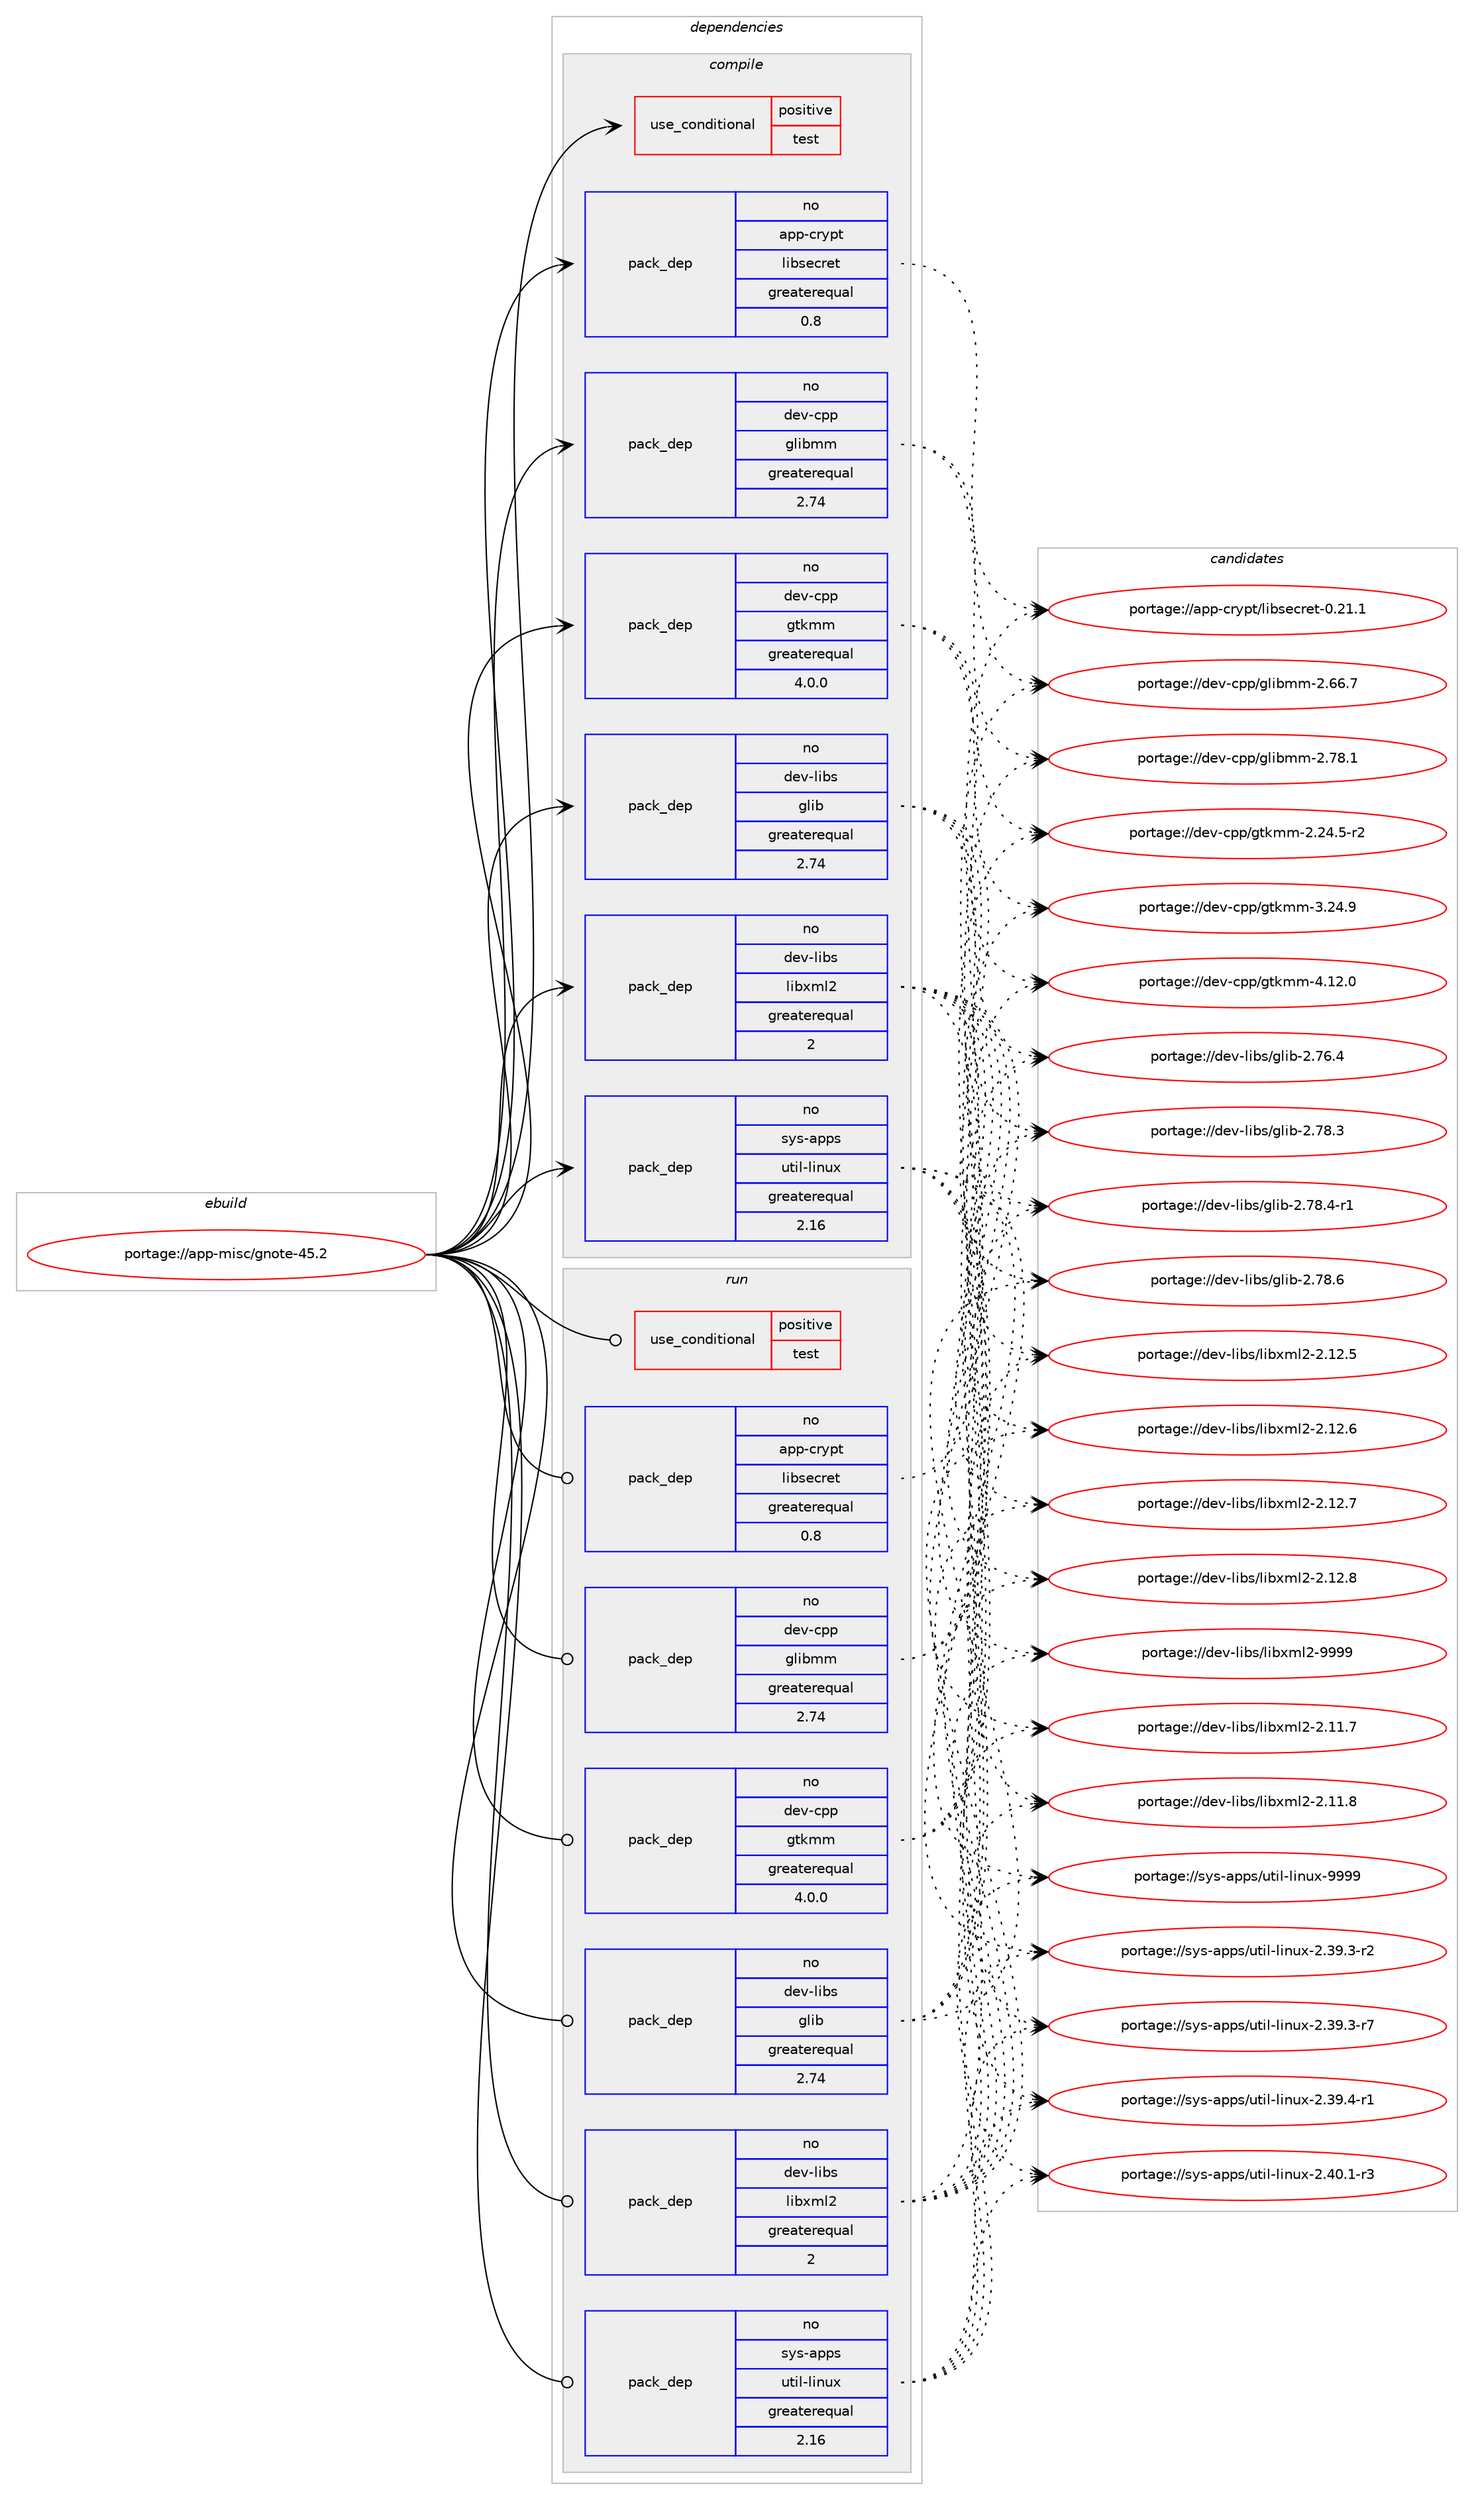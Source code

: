 digraph prolog {

# *************
# Graph options
# *************

newrank=true;
concentrate=true;
compound=true;
graph [rankdir=LR,fontname=Helvetica,fontsize=10,ranksep=1.5];#, ranksep=2.5, nodesep=0.2];
edge  [arrowhead=vee];
node  [fontname=Helvetica,fontsize=10];

# **********
# The ebuild
# **********

subgraph cluster_leftcol {
color=gray;
rank=same;
label=<<i>ebuild</i>>;
id [label="portage://app-misc/gnote-45.2", color=red, width=4, href="../app-misc/gnote-45.2.svg"];
}

# ****************
# The dependencies
# ****************

subgraph cluster_midcol {
color=gray;
label=<<i>dependencies</i>>;
subgraph cluster_compile {
fillcolor="#eeeeee";
style=filled;
label=<<i>compile</i>>;
subgraph cond11544 {
dependency18273 [label=<<TABLE BORDER="0" CELLBORDER="1" CELLSPACING="0" CELLPADDING="4"><TR><TD ROWSPAN="3" CELLPADDING="10">use_conditional</TD></TR><TR><TD>positive</TD></TR><TR><TD>test</TD></TR></TABLE>>, shape=none, color=red];
# *** BEGIN UNKNOWN DEPENDENCY TYPE (TODO) ***
# dependency18273 -> package_dependency(portage://app-misc/gnote-45.2,install,no,dev-libs,unittest++,none,[,,],[],[])
# *** END UNKNOWN DEPENDENCY TYPE (TODO) ***

}
id:e -> dependency18273:w [weight=20,style="solid",arrowhead="vee"];
subgraph pack6364 {
dependency18274 [label=<<TABLE BORDER="0" CELLBORDER="1" CELLSPACING="0" CELLPADDING="4" WIDTH="220"><TR><TD ROWSPAN="6" CELLPADDING="30">pack_dep</TD></TR><TR><TD WIDTH="110">no</TD></TR><TR><TD>app-crypt</TD></TR><TR><TD>libsecret</TD></TR><TR><TD>greaterequal</TD></TR><TR><TD>0.8</TD></TR></TABLE>>, shape=none, color=blue];
}
id:e -> dependency18274:w [weight=20,style="solid",arrowhead="vee"];
subgraph pack6365 {
dependency18275 [label=<<TABLE BORDER="0" CELLBORDER="1" CELLSPACING="0" CELLPADDING="4" WIDTH="220"><TR><TD ROWSPAN="6" CELLPADDING="30">pack_dep</TD></TR><TR><TD WIDTH="110">no</TD></TR><TR><TD>dev-cpp</TD></TR><TR><TD>glibmm</TD></TR><TR><TD>greaterequal</TD></TR><TR><TD>2.74</TD></TR></TABLE>>, shape=none, color=blue];
}
id:e -> dependency18275:w [weight=20,style="solid",arrowhead="vee"];
subgraph pack6366 {
dependency18276 [label=<<TABLE BORDER="0" CELLBORDER="1" CELLSPACING="0" CELLPADDING="4" WIDTH="220"><TR><TD ROWSPAN="6" CELLPADDING="30">pack_dep</TD></TR><TR><TD WIDTH="110">no</TD></TR><TR><TD>dev-cpp</TD></TR><TR><TD>gtkmm</TD></TR><TR><TD>greaterequal</TD></TR><TR><TD>4.0.0</TD></TR></TABLE>>, shape=none, color=blue];
}
id:e -> dependency18276:w [weight=20,style="solid",arrowhead="vee"];
subgraph pack6367 {
dependency18277 [label=<<TABLE BORDER="0" CELLBORDER="1" CELLSPACING="0" CELLPADDING="4" WIDTH="220"><TR><TD ROWSPAN="6" CELLPADDING="30">pack_dep</TD></TR><TR><TD WIDTH="110">no</TD></TR><TR><TD>dev-libs</TD></TR><TR><TD>glib</TD></TR><TR><TD>greaterequal</TD></TR><TR><TD>2.74</TD></TR></TABLE>>, shape=none, color=blue];
}
id:e -> dependency18277:w [weight=20,style="solid",arrowhead="vee"];
subgraph pack6368 {
dependency18278 [label=<<TABLE BORDER="0" CELLBORDER="1" CELLSPACING="0" CELLPADDING="4" WIDTH="220"><TR><TD ROWSPAN="6" CELLPADDING="30">pack_dep</TD></TR><TR><TD WIDTH="110">no</TD></TR><TR><TD>dev-libs</TD></TR><TR><TD>libxml2</TD></TR><TR><TD>greaterequal</TD></TR><TR><TD>2</TD></TR></TABLE>>, shape=none, color=blue];
}
id:e -> dependency18278:w [weight=20,style="solid",arrowhead="vee"];
# *** BEGIN UNKNOWN DEPENDENCY TYPE (TODO) ***
# id -> package_dependency(portage://app-misc/gnote-45.2,install,no,dev-libs,libxslt,none,[,,],[],[])
# *** END UNKNOWN DEPENDENCY TYPE (TODO) ***

subgraph pack6369 {
dependency18279 [label=<<TABLE BORDER="0" CELLBORDER="1" CELLSPACING="0" CELLPADDING="4" WIDTH="220"><TR><TD ROWSPAN="6" CELLPADDING="30">pack_dep</TD></TR><TR><TD WIDTH="110">no</TD></TR><TR><TD>sys-apps</TD></TR><TR><TD>util-linux</TD></TR><TR><TD>greaterequal</TD></TR><TR><TD>2.16</TD></TR></TABLE>>, shape=none, color=blue];
}
id:e -> dependency18279:w [weight=20,style="solid",arrowhead="vee"];
}
subgraph cluster_compileandrun {
fillcolor="#eeeeee";
style=filled;
label=<<i>compile and run</i>>;
}
subgraph cluster_run {
fillcolor="#eeeeee";
style=filled;
label=<<i>run</i>>;
subgraph cond11545 {
dependency18280 [label=<<TABLE BORDER="0" CELLBORDER="1" CELLSPACING="0" CELLPADDING="4"><TR><TD ROWSPAN="3" CELLPADDING="10">use_conditional</TD></TR><TR><TD>positive</TD></TR><TR><TD>test</TD></TR></TABLE>>, shape=none, color=red];
# *** BEGIN UNKNOWN DEPENDENCY TYPE (TODO) ***
# dependency18280 -> package_dependency(portage://app-misc/gnote-45.2,run,no,dev-libs,unittest++,none,[,,],[],[])
# *** END UNKNOWN DEPENDENCY TYPE (TODO) ***

}
id:e -> dependency18280:w [weight=20,style="solid",arrowhead="odot"];
subgraph pack6370 {
dependency18281 [label=<<TABLE BORDER="0" CELLBORDER="1" CELLSPACING="0" CELLPADDING="4" WIDTH="220"><TR><TD ROWSPAN="6" CELLPADDING="30">pack_dep</TD></TR><TR><TD WIDTH="110">no</TD></TR><TR><TD>app-crypt</TD></TR><TR><TD>libsecret</TD></TR><TR><TD>greaterequal</TD></TR><TR><TD>0.8</TD></TR></TABLE>>, shape=none, color=blue];
}
id:e -> dependency18281:w [weight=20,style="solid",arrowhead="odot"];
subgraph pack6371 {
dependency18282 [label=<<TABLE BORDER="0" CELLBORDER="1" CELLSPACING="0" CELLPADDING="4" WIDTH="220"><TR><TD ROWSPAN="6" CELLPADDING="30">pack_dep</TD></TR><TR><TD WIDTH="110">no</TD></TR><TR><TD>dev-cpp</TD></TR><TR><TD>glibmm</TD></TR><TR><TD>greaterequal</TD></TR><TR><TD>2.74</TD></TR></TABLE>>, shape=none, color=blue];
}
id:e -> dependency18282:w [weight=20,style="solid",arrowhead="odot"];
subgraph pack6372 {
dependency18283 [label=<<TABLE BORDER="0" CELLBORDER="1" CELLSPACING="0" CELLPADDING="4" WIDTH="220"><TR><TD ROWSPAN="6" CELLPADDING="30">pack_dep</TD></TR><TR><TD WIDTH="110">no</TD></TR><TR><TD>dev-cpp</TD></TR><TR><TD>gtkmm</TD></TR><TR><TD>greaterequal</TD></TR><TR><TD>4.0.0</TD></TR></TABLE>>, shape=none, color=blue];
}
id:e -> dependency18283:w [weight=20,style="solid",arrowhead="odot"];
subgraph pack6373 {
dependency18284 [label=<<TABLE BORDER="0" CELLBORDER="1" CELLSPACING="0" CELLPADDING="4" WIDTH="220"><TR><TD ROWSPAN="6" CELLPADDING="30">pack_dep</TD></TR><TR><TD WIDTH="110">no</TD></TR><TR><TD>dev-libs</TD></TR><TR><TD>glib</TD></TR><TR><TD>greaterequal</TD></TR><TR><TD>2.74</TD></TR></TABLE>>, shape=none, color=blue];
}
id:e -> dependency18284:w [weight=20,style="solid",arrowhead="odot"];
subgraph pack6374 {
dependency18285 [label=<<TABLE BORDER="0" CELLBORDER="1" CELLSPACING="0" CELLPADDING="4" WIDTH="220"><TR><TD ROWSPAN="6" CELLPADDING="30">pack_dep</TD></TR><TR><TD WIDTH="110">no</TD></TR><TR><TD>dev-libs</TD></TR><TR><TD>libxml2</TD></TR><TR><TD>greaterequal</TD></TR><TR><TD>2</TD></TR></TABLE>>, shape=none, color=blue];
}
id:e -> dependency18285:w [weight=20,style="solid",arrowhead="odot"];
# *** BEGIN UNKNOWN DEPENDENCY TYPE (TODO) ***
# id -> package_dependency(portage://app-misc/gnote-45.2,run,no,dev-libs,libxslt,none,[,,],[],[])
# *** END UNKNOWN DEPENDENCY TYPE (TODO) ***

# *** BEGIN UNKNOWN DEPENDENCY TYPE (TODO) ***
# id -> package_dependency(portage://app-misc/gnote-45.2,run,no,gnome-base,gsettings-desktop-schemas,none,[,,],[],[])
# *** END UNKNOWN DEPENDENCY TYPE (TODO) ***

subgraph pack6375 {
dependency18286 [label=<<TABLE BORDER="0" CELLBORDER="1" CELLSPACING="0" CELLPADDING="4" WIDTH="220"><TR><TD ROWSPAN="6" CELLPADDING="30">pack_dep</TD></TR><TR><TD WIDTH="110">no</TD></TR><TR><TD>sys-apps</TD></TR><TR><TD>util-linux</TD></TR><TR><TD>greaterequal</TD></TR><TR><TD>2.16</TD></TR></TABLE>>, shape=none, color=blue];
}
id:e -> dependency18286:w [weight=20,style="solid",arrowhead="odot"];
}
}

# **************
# The candidates
# **************

subgraph cluster_choices {
rank=same;
color=gray;
label=<<i>candidates</i>>;

subgraph choice6364 {
color=black;
nodesep=1;
choice97112112459911412111211647108105981151019911410111645484650494649 [label="portage://app-crypt/libsecret-0.21.1", color=red, width=4,href="../app-crypt/libsecret-0.21.1.svg"];
dependency18274:e -> choice97112112459911412111211647108105981151019911410111645484650494649:w [style=dotted,weight="100"];
}
subgraph choice6365 {
color=black;
nodesep=1;
choice1001011184599112112471031081059810910945504654544655 [label="portage://dev-cpp/glibmm-2.66.7", color=red, width=4,href="../dev-cpp/glibmm-2.66.7.svg"];
choice1001011184599112112471031081059810910945504655564649 [label="portage://dev-cpp/glibmm-2.78.1", color=red, width=4,href="../dev-cpp/glibmm-2.78.1.svg"];
dependency18275:e -> choice1001011184599112112471031081059810910945504654544655:w [style=dotted,weight="100"];
dependency18275:e -> choice1001011184599112112471031081059810910945504655564649:w [style=dotted,weight="100"];
}
subgraph choice6366 {
color=black;
nodesep=1;
choice100101118459911211247103116107109109455046505246534511450 [label="portage://dev-cpp/gtkmm-2.24.5-r2", color=red, width=4,href="../dev-cpp/gtkmm-2.24.5-r2.svg"];
choice10010111845991121124710311610710910945514650524657 [label="portage://dev-cpp/gtkmm-3.24.9", color=red, width=4,href="../dev-cpp/gtkmm-3.24.9.svg"];
choice10010111845991121124710311610710910945524649504648 [label="portage://dev-cpp/gtkmm-4.12.0", color=red, width=4,href="../dev-cpp/gtkmm-4.12.0.svg"];
dependency18276:e -> choice100101118459911211247103116107109109455046505246534511450:w [style=dotted,weight="100"];
dependency18276:e -> choice10010111845991121124710311610710910945514650524657:w [style=dotted,weight="100"];
dependency18276:e -> choice10010111845991121124710311610710910945524649504648:w [style=dotted,weight="100"];
}
subgraph choice6367 {
color=black;
nodesep=1;
choice1001011184510810598115471031081059845504655544652 [label="portage://dev-libs/glib-2.76.4", color=red, width=4,href="../dev-libs/glib-2.76.4.svg"];
choice1001011184510810598115471031081059845504655564651 [label="portage://dev-libs/glib-2.78.3", color=red, width=4,href="../dev-libs/glib-2.78.3.svg"];
choice10010111845108105981154710310810598455046555646524511449 [label="portage://dev-libs/glib-2.78.4-r1", color=red, width=4,href="../dev-libs/glib-2.78.4-r1.svg"];
choice1001011184510810598115471031081059845504655564654 [label="portage://dev-libs/glib-2.78.6", color=red, width=4,href="../dev-libs/glib-2.78.6.svg"];
dependency18277:e -> choice1001011184510810598115471031081059845504655544652:w [style=dotted,weight="100"];
dependency18277:e -> choice1001011184510810598115471031081059845504655564651:w [style=dotted,weight="100"];
dependency18277:e -> choice10010111845108105981154710310810598455046555646524511449:w [style=dotted,weight="100"];
dependency18277:e -> choice1001011184510810598115471031081059845504655564654:w [style=dotted,weight="100"];
}
subgraph choice6368 {
color=black;
nodesep=1;
choice100101118451081059811547108105981201091085045504649494655 [label="portage://dev-libs/libxml2-2.11.7", color=red, width=4,href="../dev-libs/libxml2-2.11.7.svg"];
choice100101118451081059811547108105981201091085045504649494656 [label="portage://dev-libs/libxml2-2.11.8", color=red, width=4,href="../dev-libs/libxml2-2.11.8.svg"];
choice100101118451081059811547108105981201091085045504649504653 [label="portage://dev-libs/libxml2-2.12.5", color=red, width=4,href="../dev-libs/libxml2-2.12.5.svg"];
choice100101118451081059811547108105981201091085045504649504654 [label="portage://dev-libs/libxml2-2.12.6", color=red, width=4,href="../dev-libs/libxml2-2.12.6.svg"];
choice100101118451081059811547108105981201091085045504649504655 [label="portage://dev-libs/libxml2-2.12.7", color=red, width=4,href="../dev-libs/libxml2-2.12.7.svg"];
choice100101118451081059811547108105981201091085045504649504656 [label="portage://dev-libs/libxml2-2.12.8", color=red, width=4,href="../dev-libs/libxml2-2.12.8.svg"];
choice10010111845108105981154710810598120109108504557575757 [label="portage://dev-libs/libxml2-9999", color=red, width=4,href="../dev-libs/libxml2-9999.svg"];
dependency18278:e -> choice100101118451081059811547108105981201091085045504649494655:w [style=dotted,weight="100"];
dependency18278:e -> choice100101118451081059811547108105981201091085045504649494656:w [style=dotted,weight="100"];
dependency18278:e -> choice100101118451081059811547108105981201091085045504649504653:w [style=dotted,weight="100"];
dependency18278:e -> choice100101118451081059811547108105981201091085045504649504654:w [style=dotted,weight="100"];
dependency18278:e -> choice100101118451081059811547108105981201091085045504649504655:w [style=dotted,weight="100"];
dependency18278:e -> choice100101118451081059811547108105981201091085045504649504656:w [style=dotted,weight="100"];
dependency18278:e -> choice10010111845108105981154710810598120109108504557575757:w [style=dotted,weight="100"];
}
subgraph choice6369 {
color=black;
nodesep=1;
choice11512111545971121121154711711610510845108105110117120455046515746514511450 [label="portage://sys-apps/util-linux-2.39.3-r2", color=red, width=4,href="../sys-apps/util-linux-2.39.3-r2.svg"];
choice11512111545971121121154711711610510845108105110117120455046515746514511455 [label="portage://sys-apps/util-linux-2.39.3-r7", color=red, width=4,href="../sys-apps/util-linux-2.39.3-r7.svg"];
choice11512111545971121121154711711610510845108105110117120455046515746524511449 [label="portage://sys-apps/util-linux-2.39.4-r1", color=red, width=4,href="../sys-apps/util-linux-2.39.4-r1.svg"];
choice11512111545971121121154711711610510845108105110117120455046524846494511451 [label="portage://sys-apps/util-linux-2.40.1-r3", color=red, width=4,href="../sys-apps/util-linux-2.40.1-r3.svg"];
choice115121115459711211211547117116105108451081051101171204557575757 [label="portage://sys-apps/util-linux-9999", color=red, width=4,href="../sys-apps/util-linux-9999.svg"];
dependency18279:e -> choice11512111545971121121154711711610510845108105110117120455046515746514511450:w [style=dotted,weight="100"];
dependency18279:e -> choice11512111545971121121154711711610510845108105110117120455046515746514511455:w [style=dotted,weight="100"];
dependency18279:e -> choice11512111545971121121154711711610510845108105110117120455046515746524511449:w [style=dotted,weight="100"];
dependency18279:e -> choice11512111545971121121154711711610510845108105110117120455046524846494511451:w [style=dotted,weight="100"];
dependency18279:e -> choice115121115459711211211547117116105108451081051101171204557575757:w [style=dotted,weight="100"];
}
subgraph choice6370 {
color=black;
nodesep=1;
choice97112112459911412111211647108105981151019911410111645484650494649 [label="portage://app-crypt/libsecret-0.21.1", color=red, width=4,href="../app-crypt/libsecret-0.21.1.svg"];
dependency18281:e -> choice97112112459911412111211647108105981151019911410111645484650494649:w [style=dotted,weight="100"];
}
subgraph choice6371 {
color=black;
nodesep=1;
choice1001011184599112112471031081059810910945504654544655 [label="portage://dev-cpp/glibmm-2.66.7", color=red, width=4,href="../dev-cpp/glibmm-2.66.7.svg"];
choice1001011184599112112471031081059810910945504655564649 [label="portage://dev-cpp/glibmm-2.78.1", color=red, width=4,href="../dev-cpp/glibmm-2.78.1.svg"];
dependency18282:e -> choice1001011184599112112471031081059810910945504654544655:w [style=dotted,weight="100"];
dependency18282:e -> choice1001011184599112112471031081059810910945504655564649:w [style=dotted,weight="100"];
}
subgraph choice6372 {
color=black;
nodesep=1;
choice100101118459911211247103116107109109455046505246534511450 [label="portage://dev-cpp/gtkmm-2.24.5-r2", color=red, width=4,href="../dev-cpp/gtkmm-2.24.5-r2.svg"];
choice10010111845991121124710311610710910945514650524657 [label="portage://dev-cpp/gtkmm-3.24.9", color=red, width=4,href="../dev-cpp/gtkmm-3.24.9.svg"];
choice10010111845991121124710311610710910945524649504648 [label="portage://dev-cpp/gtkmm-4.12.0", color=red, width=4,href="../dev-cpp/gtkmm-4.12.0.svg"];
dependency18283:e -> choice100101118459911211247103116107109109455046505246534511450:w [style=dotted,weight="100"];
dependency18283:e -> choice10010111845991121124710311610710910945514650524657:w [style=dotted,weight="100"];
dependency18283:e -> choice10010111845991121124710311610710910945524649504648:w [style=dotted,weight="100"];
}
subgraph choice6373 {
color=black;
nodesep=1;
choice1001011184510810598115471031081059845504655544652 [label="portage://dev-libs/glib-2.76.4", color=red, width=4,href="../dev-libs/glib-2.76.4.svg"];
choice1001011184510810598115471031081059845504655564651 [label="portage://dev-libs/glib-2.78.3", color=red, width=4,href="../dev-libs/glib-2.78.3.svg"];
choice10010111845108105981154710310810598455046555646524511449 [label="portage://dev-libs/glib-2.78.4-r1", color=red, width=4,href="../dev-libs/glib-2.78.4-r1.svg"];
choice1001011184510810598115471031081059845504655564654 [label="portage://dev-libs/glib-2.78.6", color=red, width=4,href="../dev-libs/glib-2.78.6.svg"];
dependency18284:e -> choice1001011184510810598115471031081059845504655544652:w [style=dotted,weight="100"];
dependency18284:e -> choice1001011184510810598115471031081059845504655564651:w [style=dotted,weight="100"];
dependency18284:e -> choice10010111845108105981154710310810598455046555646524511449:w [style=dotted,weight="100"];
dependency18284:e -> choice1001011184510810598115471031081059845504655564654:w [style=dotted,weight="100"];
}
subgraph choice6374 {
color=black;
nodesep=1;
choice100101118451081059811547108105981201091085045504649494655 [label="portage://dev-libs/libxml2-2.11.7", color=red, width=4,href="../dev-libs/libxml2-2.11.7.svg"];
choice100101118451081059811547108105981201091085045504649494656 [label="portage://dev-libs/libxml2-2.11.8", color=red, width=4,href="../dev-libs/libxml2-2.11.8.svg"];
choice100101118451081059811547108105981201091085045504649504653 [label="portage://dev-libs/libxml2-2.12.5", color=red, width=4,href="../dev-libs/libxml2-2.12.5.svg"];
choice100101118451081059811547108105981201091085045504649504654 [label="portage://dev-libs/libxml2-2.12.6", color=red, width=4,href="../dev-libs/libxml2-2.12.6.svg"];
choice100101118451081059811547108105981201091085045504649504655 [label="portage://dev-libs/libxml2-2.12.7", color=red, width=4,href="../dev-libs/libxml2-2.12.7.svg"];
choice100101118451081059811547108105981201091085045504649504656 [label="portage://dev-libs/libxml2-2.12.8", color=red, width=4,href="../dev-libs/libxml2-2.12.8.svg"];
choice10010111845108105981154710810598120109108504557575757 [label="portage://dev-libs/libxml2-9999", color=red, width=4,href="../dev-libs/libxml2-9999.svg"];
dependency18285:e -> choice100101118451081059811547108105981201091085045504649494655:w [style=dotted,weight="100"];
dependency18285:e -> choice100101118451081059811547108105981201091085045504649494656:w [style=dotted,weight="100"];
dependency18285:e -> choice100101118451081059811547108105981201091085045504649504653:w [style=dotted,weight="100"];
dependency18285:e -> choice100101118451081059811547108105981201091085045504649504654:w [style=dotted,weight="100"];
dependency18285:e -> choice100101118451081059811547108105981201091085045504649504655:w [style=dotted,weight="100"];
dependency18285:e -> choice100101118451081059811547108105981201091085045504649504656:w [style=dotted,weight="100"];
dependency18285:e -> choice10010111845108105981154710810598120109108504557575757:w [style=dotted,weight="100"];
}
subgraph choice6375 {
color=black;
nodesep=1;
choice11512111545971121121154711711610510845108105110117120455046515746514511450 [label="portage://sys-apps/util-linux-2.39.3-r2", color=red, width=4,href="../sys-apps/util-linux-2.39.3-r2.svg"];
choice11512111545971121121154711711610510845108105110117120455046515746514511455 [label="portage://sys-apps/util-linux-2.39.3-r7", color=red, width=4,href="../sys-apps/util-linux-2.39.3-r7.svg"];
choice11512111545971121121154711711610510845108105110117120455046515746524511449 [label="portage://sys-apps/util-linux-2.39.4-r1", color=red, width=4,href="../sys-apps/util-linux-2.39.4-r1.svg"];
choice11512111545971121121154711711610510845108105110117120455046524846494511451 [label="portage://sys-apps/util-linux-2.40.1-r3", color=red, width=4,href="../sys-apps/util-linux-2.40.1-r3.svg"];
choice115121115459711211211547117116105108451081051101171204557575757 [label="portage://sys-apps/util-linux-9999", color=red, width=4,href="../sys-apps/util-linux-9999.svg"];
dependency18286:e -> choice11512111545971121121154711711610510845108105110117120455046515746514511450:w [style=dotted,weight="100"];
dependency18286:e -> choice11512111545971121121154711711610510845108105110117120455046515746514511455:w [style=dotted,weight="100"];
dependency18286:e -> choice11512111545971121121154711711610510845108105110117120455046515746524511449:w [style=dotted,weight="100"];
dependency18286:e -> choice11512111545971121121154711711610510845108105110117120455046524846494511451:w [style=dotted,weight="100"];
dependency18286:e -> choice115121115459711211211547117116105108451081051101171204557575757:w [style=dotted,weight="100"];
}
}

}
